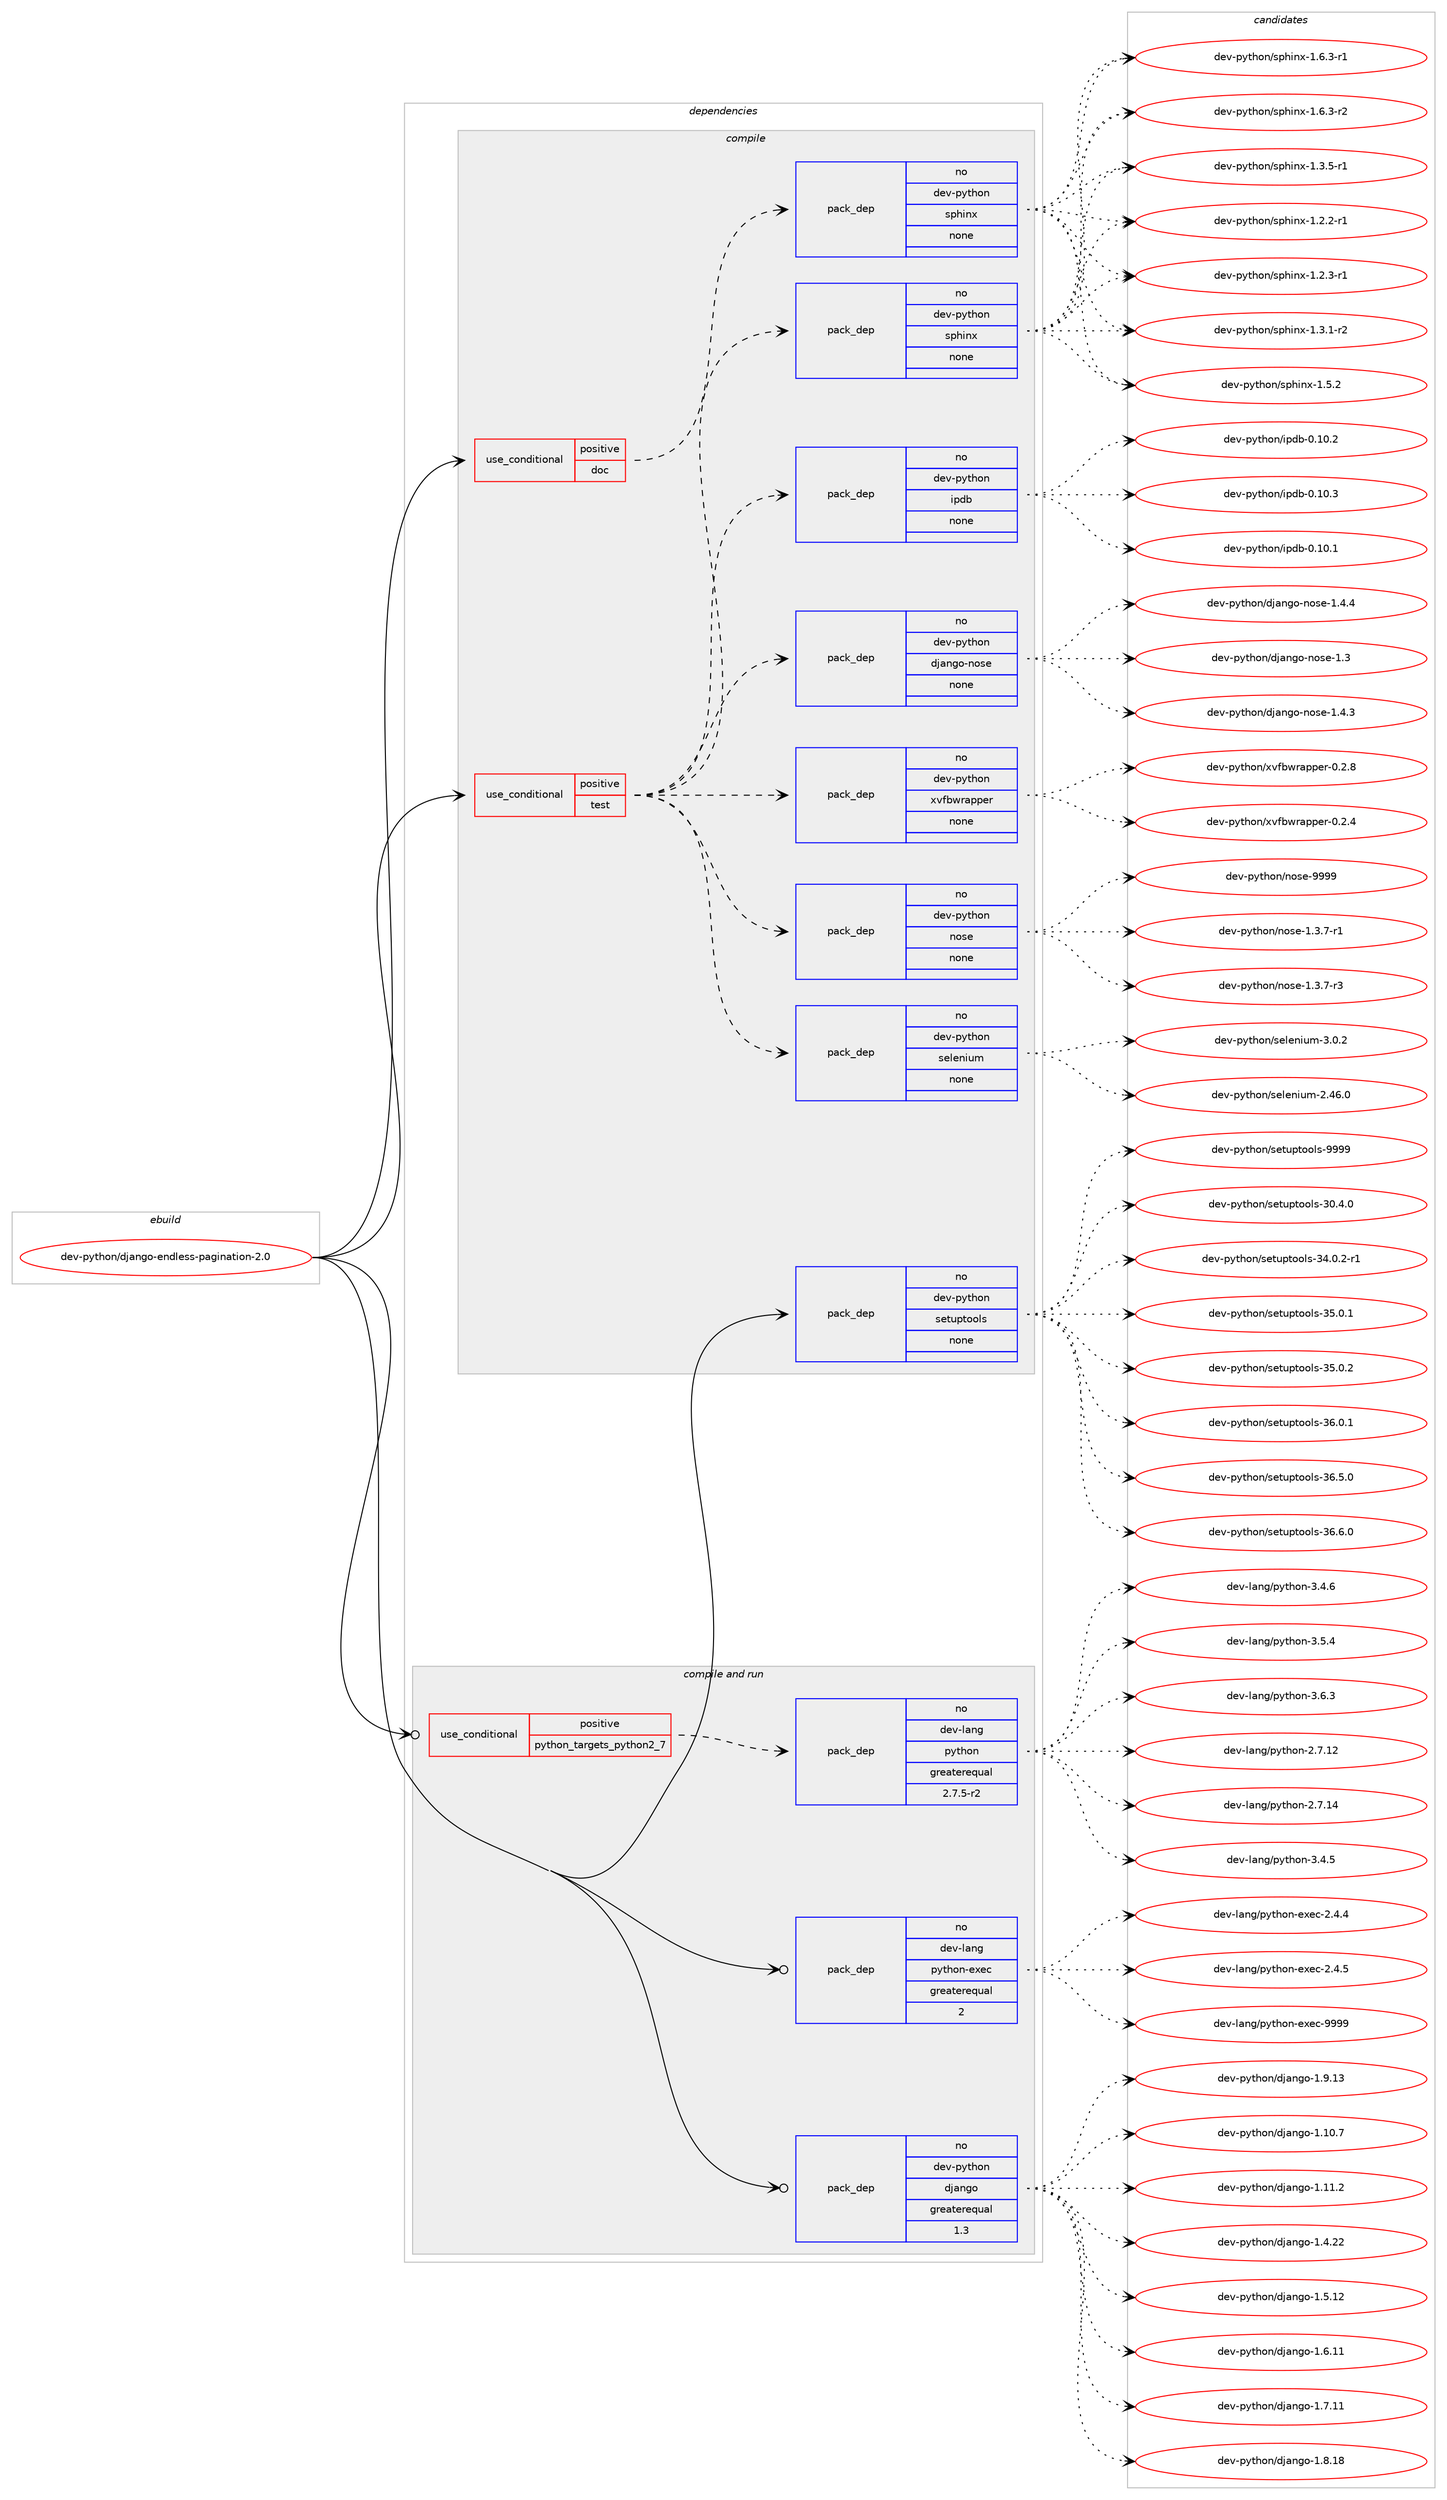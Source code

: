 digraph prolog {

# *************
# Graph options
# *************

newrank=true;
concentrate=true;
compound=true;
graph [rankdir=LR,fontname=Helvetica,fontsize=10,ranksep=1.5];#, ranksep=2.5, nodesep=0.2];
edge  [arrowhead=vee];
node  [fontname=Helvetica,fontsize=10];

# **********
# The ebuild
# **********

subgraph cluster_leftcol {
color=gray;
rank=same;
label=<<i>ebuild</i>>;
id [label="dev-python/django-endless-pagination-2.0", color=red, width=4, href="../dev-python/django-endless-pagination-2.0.svg"];
}

# ****************
# The dependencies
# ****************

subgraph cluster_midcol {
color=gray;
label=<<i>dependencies</i>>;
subgraph cluster_compile {
fillcolor="#eeeeee";
style=filled;
label=<<i>compile</i>>;
subgraph cond31736 {
dependency153870 [label=<<TABLE BORDER="0" CELLBORDER="1" CELLSPACING="0" CELLPADDING="4"><TR><TD ROWSPAN="3" CELLPADDING="10">use_conditional</TD></TR><TR><TD>positive</TD></TR><TR><TD>doc</TD></TR></TABLE>>, shape=none, color=red];
subgraph pack118302 {
dependency153871 [label=<<TABLE BORDER="0" CELLBORDER="1" CELLSPACING="0" CELLPADDING="4" WIDTH="220"><TR><TD ROWSPAN="6" CELLPADDING="30">pack_dep</TD></TR><TR><TD WIDTH="110">no</TD></TR><TR><TD>dev-python</TD></TR><TR><TD>sphinx</TD></TR><TR><TD>none</TD></TR><TR><TD></TD></TR></TABLE>>, shape=none, color=blue];
}
dependency153870:e -> dependency153871:w [weight=20,style="dashed",arrowhead="vee"];
}
id:e -> dependency153870:w [weight=20,style="solid",arrowhead="vee"];
subgraph cond31737 {
dependency153872 [label=<<TABLE BORDER="0" CELLBORDER="1" CELLSPACING="0" CELLPADDING="4"><TR><TD ROWSPAN="3" CELLPADDING="10">use_conditional</TD></TR><TR><TD>positive</TD></TR><TR><TD>test</TD></TR></TABLE>>, shape=none, color=red];
subgraph pack118303 {
dependency153873 [label=<<TABLE BORDER="0" CELLBORDER="1" CELLSPACING="0" CELLPADDING="4" WIDTH="220"><TR><TD ROWSPAN="6" CELLPADDING="30">pack_dep</TD></TR><TR><TD WIDTH="110">no</TD></TR><TR><TD>dev-python</TD></TR><TR><TD>django-nose</TD></TR><TR><TD>none</TD></TR><TR><TD></TD></TR></TABLE>>, shape=none, color=blue];
}
dependency153872:e -> dependency153873:w [weight=20,style="dashed",arrowhead="vee"];
subgraph pack118304 {
dependency153874 [label=<<TABLE BORDER="0" CELLBORDER="1" CELLSPACING="0" CELLPADDING="4" WIDTH="220"><TR><TD ROWSPAN="6" CELLPADDING="30">pack_dep</TD></TR><TR><TD WIDTH="110">no</TD></TR><TR><TD>dev-python</TD></TR><TR><TD>ipdb</TD></TR><TR><TD>none</TD></TR><TR><TD></TD></TR></TABLE>>, shape=none, color=blue];
}
dependency153872:e -> dependency153874:w [weight=20,style="dashed",arrowhead="vee"];
subgraph pack118305 {
dependency153875 [label=<<TABLE BORDER="0" CELLBORDER="1" CELLSPACING="0" CELLPADDING="4" WIDTH="220"><TR><TD ROWSPAN="6" CELLPADDING="30">pack_dep</TD></TR><TR><TD WIDTH="110">no</TD></TR><TR><TD>dev-python</TD></TR><TR><TD>nose</TD></TR><TR><TD>none</TD></TR><TR><TD></TD></TR></TABLE>>, shape=none, color=blue];
}
dependency153872:e -> dependency153875:w [weight=20,style="dashed",arrowhead="vee"];
subgraph pack118306 {
dependency153876 [label=<<TABLE BORDER="0" CELLBORDER="1" CELLSPACING="0" CELLPADDING="4" WIDTH="220"><TR><TD ROWSPAN="6" CELLPADDING="30">pack_dep</TD></TR><TR><TD WIDTH="110">no</TD></TR><TR><TD>dev-python</TD></TR><TR><TD>selenium</TD></TR><TR><TD>none</TD></TR><TR><TD></TD></TR></TABLE>>, shape=none, color=blue];
}
dependency153872:e -> dependency153876:w [weight=20,style="dashed",arrowhead="vee"];
subgraph pack118307 {
dependency153877 [label=<<TABLE BORDER="0" CELLBORDER="1" CELLSPACING="0" CELLPADDING="4" WIDTH="220"><TR><TD ROWSPAN="6" CELLPADDING="30">pack_dep</TD></TR><TR><TD WIDTH="110">no</TD></TR><TR><TD>dev-python</TD></TR><TR><TD>sphinx</TD></TR><TR><TD>none</TD></TR><TR><TD></TD></TR></TABLE>>, shape=none, color=blue];
}
dependency153872:e -> dependency153877:w [weight=20,style="dashed",arrowhead="vee"];
subgraph pack118308 {
dependency153878 [label=<<TABLE BORDER="0" CELLBORDER="1" CELLSPACING="0" CELLPADDING="4" WIDTH="220"><TR><TD ROWSPAN="6" CELLPADDING="30">pack_dep</TD></TR><TR><TD WIDTH="110">no</TD></TR><TR><TD>dev-python</TD></TR><TR><TD>xvfbwrapper</TD></TR><TR><TD>none</TD></TR><TR><TD></TD></TR></TABLE>>, shape=none, color=blue];
}
dependency153872:e -> dependency153878:w [weight=20,style="dashed",arrowhead="vee"];
}
id:e -> dependency153872:w [weight=20,style="solid",arrowhead="vee"];
subgraph pack118309 {
dependency153879 [label=<<TABLE BORDER="0" CELLBORDER="1" CELLSPACING="0" CELLPADDING="4" WIDTH="220"><TR><TD ROWSPAN="6" CELLPADDING="30">pack_dep</TD></TR><TR><TD WIDTH="110">no</TD></TR><TR><TD>dev-python</TD></TR><TR><TD>setuptools</TD></TR><TR><TD>none</TD></TR><TR><TD></TD></TR></TABLE>>, shape=none, color=blue];
}
id:e -> dependency153879:w [weight=20,style="solid",arrowhead="vee"];
}
subgraph cluster_compileandrun {
fillcolor="#eeeeee";
style=filled;
label=<<i>compile and run</i>>;
subgraph cond31738 {
dependency153880 [label=<<TABLE BORDER="0" CELLBORDER="1" CELLSPACING="0" CELLPADDING="4"><TR><TD ROWSPAN="3" CELLPADDING="10">use_conditional</TD></TR><TR><TD>positive</TD></TR><TR><TD>python_targets_python2_7</TD></TR></TABLE>>, shape=none, color=red];
subgraph pack118310 {
dependency153881 [label=<<TABLE BORDER="0" CELLBORDER="1" CELLSPACING="0" CELLPADDING="4" WIDTH="220"><TR><TD ROWSPAN="6" CELLPADDING="30">pack_dep</TD></TR><TR><TD WIDTH="110">no</TD></TR><TR><TD>dev-lang</TD></TR><TR><TD>python</TD></TR><TR><TD>greaterequal</TD></TR><TR><TD>2.7.5-r2</TD></TR></TABLE>>, shape=none, color=blue];
}
dependency153880:e -> dependency153881:w [weight=20,style="dashed",arrowhead="vee"];
}
id:e -> dependency153880:w [weight=20,style="solid",arrowhead="odotvee"];
subgraph pack118311 {
dependency153882 [label=<<TABLE BORDER="0" CELLBORDER="1" CELLSPACING="0" CELLPADDING="4" WIDTH="220"><TR><TD ROWSPAN="6" CELLPADDING="30">pack_dep</TD></TR><TR><TD WIDTH="110">no</TD></TR><TR><TD>dev-lang</TD></TR><TR><TD>python-exec</TD></TR><TR><TD>greaterequal</TD></TR><TR><TD>2</TD></TR></TABLE>>, shape=none, color=blue];
}
id:e -> dependency153882:w [weight=20,style="solid",arrowhead="odotvee"];
subgraph pack118312 {
dependency153883 [label=<<TABLE BORDER="0" CELLBORDER="1" CELLSPACING="0" CELLPADDING="4" WIDTH="220"><TR><TD ROWSPAN="6" CELLPADDING="30">pack_dep</TD></TR><TR><TD WIDTH="110">no</TD></TR><TR><TD>dev-python</TD></TR><TR><TD>django</TD></TR><TR><TD>greaterequal</TD></TR><TR><TD>1.3</TD></TR></TABLE>>, shape=none, color=blue];
}
id:e -> dependency153883:w [weight=20,style="solid",arrowhead="odotvee"];
}
subgraph cluster_run {
fillcolor="#eeeeee";
style=filled;
label=<<i>run</i>>;
}
}

# **************
# The candidates
# **************

subgraph cluster_choices {
rank=same;
color=gray;
label=<<i>candidates</i>>;

subgraph choice118302 {
color=black;
nodesep=1;
choice10010111845112121116104111110471151121041051101204549465046504511449 [label="dev-python/sphinx-1.2.2-r1", color=red, width=4,href="../dev-python/sphinx-1.2.2-r1.svg"];
choice10010111845112121116104111110471151121041051101204549465046514511449 [label="dev-python/sphinx-1.2.3-r1", color=red, width=4,href="../dev-python/sphinx-1.2.3-r1.svg"];
choice10010111845112121116104111110471151121041051101204549465146494511450 [label="dev-python/sphinx-1.3.1-r2", color=red, width=4,href="../dev-python/sphinx-1.3.1-r2.svg"];
choice10010111845112121116104111110471151121041051101204549465146534511449 [label="dev-python/sphinx-1.3.5-r1", color=red, width=4,href="../dev-python/sphinx-1.3.5-r1.svg"];
choice1001011184511212111610411111047115112104105110120454946534650 [label="dev-python/sphinx-1.5.2", color=red, width=4,href="../dev-python/sphinx-1.5.2.svg"];
choice10010111845112121116104111110471151121041051101204549465446514511449 [label="dev-python/sphinx-1.6.3-r1", color=red, width=4,href="../dev-python/sphinx-1.6.3-r1.svg"];
choice10010111845112121116104111110471151121041051101204549465446514511450 [label="dev-python/sphinx-1.6.3-r2", color=red, width=4,href="../dev-python/sphinx-1.6.3-r2.svg"];
dependency153871:e -> choice10010111845112121116104111110471151121041051101204549465046504511449:w [style=dotted,weight="100"];
dependency153871:e -> choice10010111845112121116104111110471151121041051101204549465046514511449:w [style=dotted,weight="100"];
dependency153871:e -> choice10010111845112121116104111110471151121041051101204549465146494511450:w [style=dotted,weight="100"];
dependency153871:e -> choice10010111845112121116104111110471151121041051101204549465146534511449:w [style=dotted,weight="100"];
dependency153871:e -> choice1001011184511212111610411111047115112104105110120454946534650:w [style=dotted,weight="100"];
dependency153871:e -> choice10010111845112121116104111110471151121041051101204549465446514511449:w [style=dotted,weight="100"];
dependency153871:e -> choice10010111845112121116104111110471151121041051101204549465446514511450:w [style=dotted,weight="100"];
}
subgraph choice118303 {
color=black;
nodesep=1;
choice1001011184511212111610411111047100106971101031114511011111510145494651 [label="dev-python/django-nose-1.3", color=red, width=4,href="../dev-python/django-nose-1.3.svg"];
choice10010111845112121116104111110471001069711010311145110111115101454946524651 [label="dev-python/django-nose-1.4.3", color=red, width=4,href="../dev-python/django-nose-1.4.3.svg"];
choice10010111845112121116104111110471001069711010311145110111115101454946524652 [label="dev-python/django-nose-1.4.4", color=red, width=4,href="../dev-python/django-nose-1.4.4.svg"];
dependency153873:e -> choice1001011184511212111610411111047100106971101031114511011111510145494651:w [style=dotted,weight="100"];
dependency153873:e -> choice10010111845112121116104111110471001069711010311145110111115101454946524651:w [style=dotted,weight="100"];
dependency153873:e -> choice10010111845112121116104111110471001069711010311145110111115101454946524652:w [style=dotted,weight="100"];
}
subgraph choice118304 {
color=black;
nodesep=1;
choice10010111845112121116104111110471051121009845484649484649 [label="dev-python/ipdb-0.10.1", color=red, width=4,href="../dev-python/ipdb-0.10.1.svg"];
choice10010111845112121116104111110471051121009845484649484650 [label="dev-python/ipdb-0.10.2", color=red, width=4,href="../dev-python/ipdb-0.10.2.svg"];
choice10010111845112121116104111110471051121009845484649484651 [label="dev-python/ipdb-0.10.3", color=red, width=4,href="../dev-python/ipdb-0.10.3.svg"];
dependency153874:e -> choice10010111845112121116104111110471051121009845484649484649:w [style=dotted,weight="100"];
dependency153874:e -> choice10010111845112121116104111110471051121009845484649484650:w [style=dotted,weight="100"];
dependency153874:e -> choice10010111845112121116104111110471051121009845484649484651:w [style=dotted,weight="100"];
}
subgraph choice118305 {
color=black;
nodesep=1;
choice10010111845112121116104111110471101111151014549465146554511449 [label="dev-python/nose-1.3.7-r1", color=red, width=4,href="../dev-python/nose-1.3.7-r1.svg"];
choice10010111845112121116104111110471101111151014549465146554511451 [label="dev-python/nose-1.3.7-r3", color=red, width=4,href="../dev-python/nose-1.3.7-r3.svg"];
choice10010111845112121116104111110471101111151014557575757 [label="dev-python/nose-9999", color=red, width=4,href="../dev-python/nose-9999.svg"];
dependency153875:e -> choice10010111845112121116104111110471101111151014549465146554511449:w [style=dotted,weight="100"];
dependency153875:e -> choice10010111845112121116104111110471101111151014549465146554511451:w [style=dotted,weight="100"];
dependency153875:e -> choice10010111845112121116104111110471101111151014557575757:w [style=dotted,weight="100"];
}
subgraph choice118306 {
color=black;
nodesep=1;
choice100101118451121211161041111104711510110810111010511710945504652544648 [label="dev-python/selenium-2.46.0", color=red, width=4,href="../dev-python/selenium-2.46.0.svg"];
choice1001011184511212111610411111047115101108101110105117109455146484650 [label="dev-python/selenium-3.0.2", color=red, width=4,href="../dev-python/selenium-3.0.2.svg"];
dependency153876:e -> choice100101118451121211161041111104711510110810111010511710945504652544648:w [style=dotted,weight="100"];
dependency153876:e -> choice1001011184511212111610411111047115101108101110105117109455146484650:w [style=dotted,weight="100"];
}
subgraph choice118307 {
color=black;
nodesep=1;
choice10010111845112121116104111110471151121041051101204549465046504511449 [label="dev-python/sphinx-1.2.2-r1", color=red, width=4,href="../dev-python/sphinx-1.2.2-r1.svg"];
choice10010111845112121116104111110471151121041051101204549465046514511449 [label="dev-python/sphinx-1.2.3-r1", color=red, width=4,href="../dev-python/sphinx-1.2.3-r1.svg"];
choice10010111845112121116104111110471151121041051101204549465146494511450 [label="dev-python/sphinx-1.3.1-r2", color=red, width=4,href="../dev-python/sphinx-1.3.1-r2.svg"];
choice10010111845112121116104111110471151121041051101204549465146534511449 [label="dev-python/sphinx-1.3.5-r1", color=red, width=4,href="../dev-python/sphinx-1.3.5-r1.svg"];
choice1001011184511212111610411111047115112104105110120454946534650 [label="dev-python/sphinx-1.5.2", color=red, width=4,href="../dev-python/sphinx-1.5.2.svg"];
choice10010111845112121116104111110471151121041051101204549465446514511449 [label="dev-python/sphinx-1.6.3-r1", color=red, width=4,href="../dev-python/sphinx-1.6.3-r1.svg"];
choice10010111845112121116104111110471151121041051101204549465446514511450 [label="dev-python/sphinx-1.6.3-r2", color=red, width=4,href="../dev-python/sphinx-1.6.3-r2.svg"];
dependency153877:e -> choice10010111845112121116104111110471151121041051101204549465046504511449:w [style=dotted,weight="100"];
dependency153877:e -> choice10010111845112121116104111110471151121041051101204549465046514511449:w [style=dotted,weight="100"];
dependency153877:e -> choice10010111845112121116104111110471151121041051101204549465146494511450:w [style=dotted,weight="100"];
dependency153877:e -> choice10010111845112121116104111110471151121041051101204549465146534511449:w [style=dotted,weight="100"];
dependency153877:e -> choice1001011184511212111610411111047115112104105110120454946534650:w [style=dotted,weight="100"];
dependency153877:e -> choice10010111845112121116104111110471151121041051101204549465446514511449:w [style=dotted,weight="100"];
dependency153877:e -> choice10010111845112121116104111110471151121041051101204549465446514511450:w [style=dotted,weight="100"];
}
subgraph choice118308 {
color=black;
nodesep=1;
choice10010111845112121116104111110471201181029811911497112112101114454846504652 [label="dev-python/xvfbwrapper-0.2.4", color=red, width=4,href="../dev-python/xvfbwrapper-0.2.4.svg"];
choice10010111845112121116104111110471201181029811911497112112101114454846504656 [label="dev-python/xvfbwrapper-0.2.8", color=red, width=4,href="../dev-python/xvfbwrapper-0.2.8.svg"];
dependency153878:e -> choice10010111845112121116104111110471201181029811911497112112101114454846504652:w [style=dotted,weight="100"];
dependency153878:e -> choice10010111845112121116104111110471201181029811911497112112101114454846504656:w [style=dotted,weight="100"];
}
subgraph choice118309 {
color=black;
nodesep=1;
choice100101118451121211161041111104711510111611711211611111110811545514846524648 [label="dev-python/setuptools-30.4.0", color=red, width=4,href="../dev-python/setuptools-30.4.0.svg"];
choice1001011184511212111610411111047115101116117112116111111108115455152464846504511449 [label="dev-python/setuptools-34.0.2-r1", color=red, width=4,href="../dev-python/setuptools-34.0.2-r1.svg"];
choice100101118451121211161041111104711510111611711211611111110811545515346484649 [label="dev-python/setuptools-35.0.1", color=red, width=4,href="../dev-python/setuptools-35.0.1.svg"];
choice100101118451121211161041111104711510111611711211611111110811545515346484650 [label="dev-python/setuptools-35.0.2", color=red, width=4,href="../dev-python/setuptools-35.0.2.svg"];
choice100101118451121211161041111104711510111611711211611111110811545515446484649 [label="dev-python/setuptools-36.0.1", color=red, width=4,href="../dev-python/setuptools-36.0.1.svg"];
choice100101118451121211161041111104711510111611711211611111110811545515446534648 [label="dev-python/setuptools-36.5.0", color=red, width=4,href="../dev-python/setuptools-36.5.0.svg"];
choice100101118451121211161041111104711510111611711211611111110811545515446544648 [label="dev-python/setuptools-36.6.0", color=red, width=4,href="../dev-python/setuptools-36.6.0.svg"];
choice10010111845112121116104111110471151011161171121161111111081154557575757 [label="dev-python/setuptools-9999", color=red, width=4,href="../dev-python/setuptools-9999.svg"];
dependency153879:e -> choice100101118451121211161041111104711510111611711211611111110811545514846524648:w [style=dotted,weight="100"];
dependency153879:e -> choice1001011184511212111610411111047115101116117112116111111108115455152464846504511449:w [style=dotted,weight="100"];
dependency153879:e -> choice100101118451121211161041111104711510111611711211611111110811545515346484649:w [style=dotted,weight="100"];
dependency153879:e -> choice100101118451121211161041111104711510111611711211611111110811545515346484650:w [style=dotted,weight="100"];
dependency153879:e -> choice100101118451121211161041111104711510111611711211611111110811545515446484649:w [style=dotted,weight="100"];
dependency153879:e -> choice100101118451121211161041111104711510111611711211611111110811545515446534648:w [style=dotted,weight="100"];
dependency153879:e -> choice100101118451121211161041111104711510111611711211611111110811545515446544648:w [style=dotted,weight="100"];
dependency153879:e -> choice10010111845112121116104111110471151011161171121161111111081154557575757:w [style=dotted,weight="100"];
}
subgraph choice118310 {
color=black;
nodesep=1;
choice10010111845108971101034711212111610411111045504655464950 [label="dev-lang/python-2.7.12", color=red, width=4,href="../dev-lang/python-2.7.12.svg"];
choice10010111845108971101034711212111610411111045504655464952 [label="dev-lang/python-2.7.14", color=red, width=4,href="../dev-lang/python-2.7.14.svg"];
choice100101118451089711010347112121116104111110455146524653 [label="dev-lang/python-3.4.5", color=red, width=4,href="../dev-lang/python-3.4.5.svg"];
choice100101118451089711010347112121116104111110455146524654 [label="dev-lang/python-3.4.6", color=red, width=4,href="../dev-lang/python-3.4.6.svg"];
choice100101118451089711010347112121116104111110455146534652 [label="dev-lang/python-3.5.4", color=red, width=4,href="../dev-lang/python-3.5.4.svg"];
choice100101118451089711010347112121116104111110455146544651 [label="dev-lang/python-3.6.3", color=red, width=4,href="../dev-lang/python-3.6.3.svg"];
dependency153881:e -> choice10010111845108971101034711212111610411111045504655464950:w [style=dotted,weight="100"];
dependency153881:e -> choice10010111845108971101034711212111610411111045504655464952:w [style=dotted,weight="100"];
dependency153881:e -> choice100101118451089711010347112121116104111110455146524653:w [style=dotted,weight="100"];
dependency153881:e -> choice100101118451089711010347112121116104111110455146524654:w [style=dotted,weight="100"];
dependency153881:e -> choice100101118451089711010347112121116104111110455146534652:w [style=dotted,weight="100"];
dependency153881:e -> choice100101118451089711010347112121116104111110455146544651:w [style=dotted,weight="100"];
}
subgraph choice118311 {
color=black;
nodesep=1;
choice1001011184510897110103471121211161041111104510112010199455046524652 [label="dev-lang/python-exec-2.4.4", color=red, width=4,href="../dev-lang/python-exec-2.4.4.svg"];
choice1001011184510897110103471121211161041111104510112010199455046524653 [label="dev-lang/python-exec-2.4.5", color=red, width=4,href="../dev-lang/python-exec-2.4.5.svg"];
choice10010111845108971101034711212111610411111045101120101994557575757 [label="dev-lang/python-exec-9999", color=red, width=4,href="../dev-lang/python-exec-9999.svg"];
dependency153882:e -> choice1001011184510897110103471121211161041111104510112010199455046524652:w [style=dotted,weight="100"];
dependency153882:e -> choice1001011184510897110103471121211161041111104510112010199455046524653:w [style=dotted,weight="100"];
dependency153882:e -> choice10010111845108971101034711212111610411111045101120101994557575757:w [style=dotted,weight="100"];
}
subgraph choice118312 {
color=black;
nodesep=1;
choice10010111845112121116104111110471001069711010311145494649484655 [label="dev-python/django-1.10.7", color=red, width=4,href="../dev-python/django-1.10.7.svg"];
choice10010111845112121116104111110471001069711010311145494649494650 [label="dev-python/django-1.11.2", color=red, width=4,href="../dev-python/django-1.11.2.svg"];
choice10010111845112121116104111110471001069711010311145494652465050 [label="dev-python/django-1.4.22", color=red, width=4,href="../dev-python/django-1.4.22.svg"];
choice10010111845112121116104111110471001069711010311145494653464950 [label="dev-python/django-1.5.12", color=red, width=4,href="../dev-python/django-1.5.12.svg"];
choice10010111845112121116104111110471001069711010311145494654464949 [label="dev-python/django-1.6.11", color=red, width=4,href="../dev-python/django-1.6.11.svg"];
choice10010111845112121116104111110471001069711010311145494655464949 [label="dev-python/django-1.7.11", color=red, width=4,href="../dev-python/django-1.7.11.svg"];
choice10010111845112121116104111110471001069711010311145494656464956 [label="dev-python/django-1.8.18", color=red, width=4,href="../dev-python/django-1.8.18.svg"];
choice10010111845112121116104111110471001069711010311145494657464951 [label="dev-python/django-1.9.13", color=red, width=4,href="../dev-python/django-1.9.13.svg"];
dependency153883:e -> choice10010111845112121116104111110471001069711010311145494649484655:w [style=dotted,weight="100"];
dependency153883:e -> choice10010111845112121116104111110471001069711010311145494649494650:w [style=dotted,weight="100"];
dependency153883:e -> choice10010111845112121116104111110471001069711010311145494652465050:w [style=dotted,weight="100"];
dependency153883:e -> choice10010111845112121116104111110471001069711010311145494653464950:w [style=dotted,weight="100"];
dependency153883:e -> choice10010111845112121116104111110471001069711010311145494654464949:w [style=dotted,weight="100"];
dependency153883:e -> choice10010111845112121116104111110471001069711010311145494655464949:w [style=dotted,weight="100"];
dependency153883:e -> choice10010111845112121116104111110471001069711010311145494656464956:w [style=dotted,weight="100"];
dependency153883:e -> choice10010111845112121116104111110471001069711010311145494657464951:w [style=dotted,weight="100"];
}
}

}

